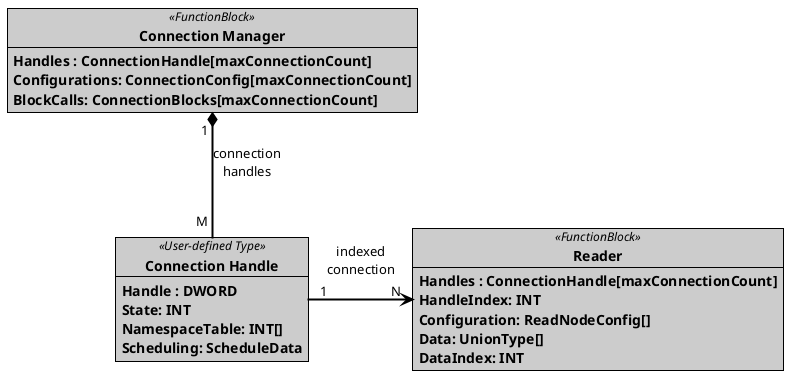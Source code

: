 @startuml pattern_config_communication

skinparam BackgroundColor white


skinparam object {
    BorderThickness 1
    FontStyle bold
    BackgroundColor white
    BorderColor black
    FontColor black

    BackgroundColor<<FunctionBlock>> CCCCCC
    BackgroundColor<<User-defined Type>> CCCCCC
    BackgroundColor<<Abstract>> FFFFFF

}

skinparam Arrow {
    FontColor black
    Color black
    Thickness 2
}


object "Connection Manager"  as com_manager <<FunctionBlock>>{
    Handles : ConnectionHandle[maxConnectionCount]
    Configurations: ConnectionConfig[maxConnectionCount]
    BlockCalls: ConnectionBlocks[maxConnectionCount]
}
object "Connection Handle" as com_handle <<User-defined Type>>{
    Handle : DWORD
    State: INT
    NamespaceTable: INT[]
    Scheduling: ScheduleData
}

object "Reader" as read <<FunctionBlock>>{
    Handles : ConnectionHandle[maxConnectionCount]
    HandleIndex: INT
    Configuration: ReadNodeConfig[]
    Data: UnionType[]
    DataIndex: INT
}

com_manager " 1 " *-down- " M " com_handle : "connection\nhandles\n"
com_handle " 1 " -right-> " N " read : "indexed\nconnection\n"

@enduml